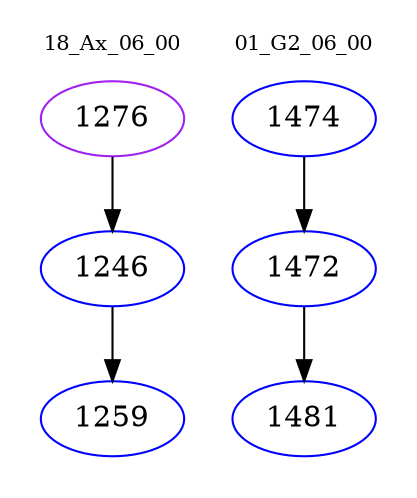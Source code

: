 digraph{
subgraph cluster_0 {
color = white
label = "18_Ax_06_00";
fontsize=10;
T0_1276 [label="1276", color="purple"]
T0_1276 -> T0_1246 [color="black"]
T0_1246 [label="1246", color="blue"]
T0_1246 -> T0_1259 [color="black"]
T0_1259 [label="1259", color="blue"]
}
subgraph cluster_1 {
color = white
label = "01_G2_06_00";
fontsize=10;
T1_1474 [label="1474", color="blue"]
T1_1474 -> T1_1472 [color="black"]
T1_1472 [label="1472", color="blue"]
T1_1472 -> T1_1481 [color="black"]
T1_1481 [label="1481", color="blue"]
}
}
